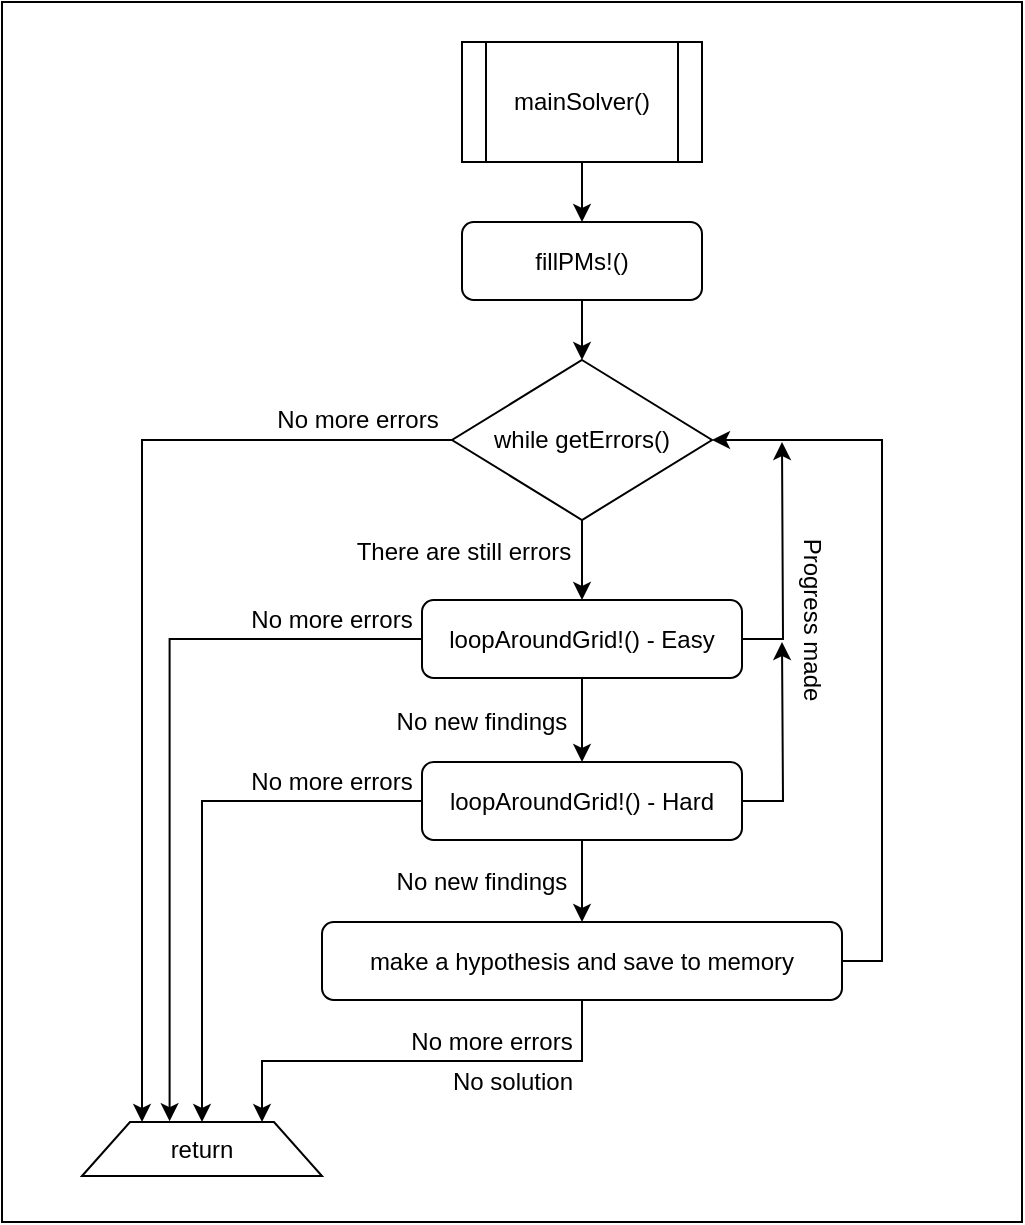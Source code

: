 <mxfile version="13.3.0" type="device"><diagram id="SK4QZ8mjBqjpj98DFIJg" name="Page-1"><mxGraphModel dx="1278" dy="537" grid="1" gridSize="10" guides="1" tooltips="1" connect="1" arrows="1" fold="1" page="1" pageScale="1" pageWidth="850" pageHeight="1100" math="0" shadow="0"><root><mxCell id="0"/><mxCell id="1" parent="0"/><mxCell id="n0s1NPbTP-S-jApf-EH0-50" value="" style="rounded=0;whiteSpace=wrap;html=1;" parent="1" vertex="1"><mxGeometry x="90" y="40" width="510" height="610" as="geometry"/></mxCell><mxCell id="n0s1NPbTP-S-jApf-EH0-29" style="edgeStyle=orthogonalEdgeStyle;rounded=0;orthogonalLoop=1;jettySize=auto;html=1;exitX=0.5;exitY=1;exitDx=0;exitDy=0;entryX=0.5;entryY=0;entryDx=0;entryDy=0;" parent="1" source="n0s1NPbTP-S-jApf-EH0-7" target="n0s1NPbTP-S-jApf-EH0-25" edge="1"><mxGeometry relative="1" as="geometry"/></mxCell><mxCell id="n0s1NPbTP-S-jApf-EH0-7" value="fillPMs!()" style="rounded=1;whiteSpace=wrap;html=1;" parent="1" vertex="1"><mxGeometry x="320" y="150" width="120" height="39" as="geometry"/></mxCell><mxCell id="n0s1NPbTP-S-jApf-EH0-17" style="edgeStyle=orthogonalEdgeStyle;rounded=0;orthogonalLoop=1;jettySize=auto;html=1;exitX=0.5;exitY=1;exitDx=0;exitDy=0;entryX=0.5;entryY=0;entryDx=0;entryDy=0;" parent="1" source="n0s1NPbTP-S-jApf-EH0-9" target="n0s1NPbTP-S-jApf-EH0-7" edge="1"><mxGeometry relative="1" as="geometry"/></mxCell><mxCell id="n0s1NPbTP-S-jApf-EH0-9" value="mainSolver()" style="shape=process;whiteSpace=wrap;html=1;backgroundOutline=1;" parent="1" vertex="1"><mxGeometry x="320" y="60" width="120" height="60" as="geometry"/></mxCell><mxCell id="n0s1NPbTP-S-jApf-EH0-31" style="edgeStyle=orthogonalEdgeStyle;rounded=0;orthogonalLoop=1;jettySize=auto;html=1;exitX=0.5;exitY=1;exitDx=0;exitDy=0;entryX=0.5;entryY=0;entryDx=0;entryDy=0;" parent="1" source="n0s1NPbTP-S-jApf-EH0-21" target="n0s1NPbTP-S-jApf-EH0-30" edge="1"><mxGeometry relative="1" as="geometry"/></mxCell><mxCell id="n0s1NPbTP-S-jApf-EH0-42" style="edgeStyle=orthogonalEdgeStyle;rounded=0;orthogonalLoop=1;jettySize=auto;html=1;exitX=0;exitY=0.5;exitDx=0;exitDy=0;entryX=0.365;entryY=-0.015;entryDx=0;entryDy=0;entryPerimeter=0;" parent="1" source="n0s1NPbTP-S-jApf-EH0-21" target="n0s1NPbTP-S-jApf-EH0-28" edge="1"><mxGeometry relative="1" as="geometry"/></mxCell><mxCell id="aBRG9M3pTh-KEWAtRaNZ-7" style="edgeStyle=orthogonalEdgeStyle;rounded=0;orthogonalLoop=1;jettySize=auto;html=1;exitX=1;exitY=0.5;exitDx=0;exitDy=0;" edge="1" parent="1" source="n0s1NPbTP-S-jApf-EH0-21"><mxGeometry relative="1" as="geometry"><mxPoint x="480" y="260" as="targetPoint"/></mxGeometry></mxCell><mxCell id="n0s1NPbTP-S-jApf-EH0-21" value="loopAroundGrid!() - Easy" style="rounded=1;whiteSpace=wrap;html=1;" parent="1" vertex="1"><mxGeometry x="300" y="339" width="160" height="39" as="geometry"/></mxCell><mxCell id="n0s1NPbTP-S-jApf-EH0-23" style="edgeStyle=orthogonalEdgeStyle;rounded=0;orthogonalLoop=1;jettySize=auto;html=1;exitX=0.5;exitY=1;exitDx=0;exitDy=0;entryX=0.5;entryY=0;entryDx=0;entryDy=0;" parent="1" source="n0s1NPbTP-S-jApf-EH0-25" target="n0s1NPbTP-S-jApf-EH0-21" edge="1"><mxGeometry relative="1" as="geometry"/></mxCell><mxCell id="n0s1NPbTP-S-jApf-EH0-24" style="edgeStyle=orthogonalEdgeStyle;rounded=0;orthogonalLoop=1;jettySize=auto;html=1;exitX=0;exitY=0.5;exitDx=0;exitDy=0;entryX=0.25;entryY=0;entryDx=0;entryDy=0;" parent="1" source="n0s1NPbTP-S-jApf-EH0-25" target="n0s1NPbTP-S-jApf-EH0-28" edge="1"><mxGeometry relative="1" as="geometry"/></mxCell><mxCell id="n0s1NPbTP-S-jApf-EH0-25" value="while getErrors()" style="rhombus;whiteSpace=wrap;html=1;" parent="1" vertex="1"><mxGeometry x="315" y="219" width="130" height="80" as="geometry"/></mxCell><mxCell id="n0s1NPbTP-S-jApf-EH0-26" value="There are still errors" style="text;html=1;strokeColor=none;fillColor=none;align=center;verticalAlign=middle;whiteSpace=wrap;rounded=0;" parent="1" vertex="1"><mxGeometry x="266" y="305" width="110" height="20" as="geometry"/></mxCell><mxCell id="n0s1NPbTP-S-jApf-EH0-27" value="No more errors" style="text;html=1;strokeColor=none;fillColor=none;align=center;verticalAlign=middle;whiteSpace=wrap;rounded=0;" parent="1" vertex="1"><mxGeometry x="223" y="239" width="90" height="20" as="geometry"/></mxCell><mxCell id="n0s1NPbTP-S-jApf-EH0-28" value="return" style="shape=trapezoid;perimeter=trapezoidPerimeter;whiteSpace=wrap;html=1;" parent="1" vertex="1"><mxGeometry x="130" y="600" width="120" height="27" as="geometry"/></mxCell><mxCell id="n0s1NPbTP-S-jApf-EH0-33" style="edgeStyle=orthogonalEdgeStyle;rounded=0;orthogonalLoop=1;jettySize=auto;html=1;exitX=0;exitY=0.5;exitDx=0;exitDy=0;" parent="1" source="n0s1NPbTP-S-jApf-EH0-30" target="n0s1NPbTP-S-jApf-EH0-28" edge="1"><mxGeometry relative="1" as="geometry"/></mxCell><mxCell id="n0s1NPbTP-S-jApf-EH0-45" style="edgeStyle=orthogonalEdgeStyle;rounded=0;orthogonalLoop=1;jettySize=auto;html=1;exitX=0.5;exitY=1;exitDx=0;exitDy=0;entryX=0.5;entryY=0;entryDx=0;entryDy=0;" parent="1" source="n0s1NPbTP-S-jApf-EH0-30" target="n0s1NPbTP-S-jApf-EH0-43" edge="1"><mxGeometry relative="1" as="geometry"/></mxCell><mxCell id="aBRG9M3pTh-KEWAtRaNZ-6" style="edgeStyle=orthogonalEdgeStyle;rounded=0;orthogonalLoop=1;jettySize=auto;html=1;exitX=1;exitY=0.5;exitDx=0;exitDy=0;" edge="1" parent="1" source="n0s1NPbTP-S-jApf-EH0-30"><mxGeometry relative="1" as="geometry"><mxPoint x="480" y="360" as="targetPoint"/></mxGeometry></mxCell><mxCell id="n0s1NPbTP-S-jApf-EH0-30" value="loopAroundGrid!() - Hard" style="rounded=1;whiteSpace=wrap;html=1;" parent="1" vertex="1"><mxGeometry x="300" y="420" width="160" height="39" as="geometry"/></mxCell><mxCell id="n0s1NPbTP-S-jApf-EH0-32" value="No new findings" style="text;html=1;strokeColor=none;fillColor=none;align=center;verticalAlign=middle;whiteSpace=wrap;rounded=0;" parent="1" vertex="1"><mxGeometry x="280" y="390" width="100" height="20" as="geometry"/></mxCell><mxCell id="n0s1NPbTP-S-jApf-EH0-36" value="No more errors" style="text;html=1;strokeColor=none;fillColor=none;align=center;verticalAlign=middle;whiteSpace=wrap;rounded=0;" parent="1" vertex="1"><mxGeometry x="210" y="420" width="90" height="20" as="geometry"/></mxCell><mxCell id="n0s1NPbTP-S-jApf-EH0-38" value="No more errors" style="text;html=1;strokeColor=none;fillColor=none;align=center;verticalAlign=middle;whiteSpace=wrap;rounded=0;" parent="1" vertex="1"><mxGeometry x="210" y="339" width="90" height="20" as="geometry"/></mxCell><mxCell id="n0s1NPbTP-S-jApf-EH0-47" style="edgeStyle=orthogonalEdgeStyle;rounded=0;orthogonalLoop=1;jettySize=auto;html=1;exitX=1;exitY=0.5;exitDx=0;exitDy=0;entryX=1;entryY=0.5;entryDx=0;entryDy=0;" parent="1" source="n0s1NPbTP-S-jApf-EH0-43" target="n0s1NPbTP-S-jApf-EH0-25" edge="1"><mxGeometry relative="1" as="geometry"/></mxCell><mxCell id="n0s1NPbTP-S-jApf-EH0-48" style="edgeStyle=orthogonalEdgeStyle;rounded=0;orthogonalLoop=1;jettySize=auto;html=1;exitX=0.5;exitY=1;exitDx=0;exitDy=0;entryX=0.75;entryY=0;entryDx=0;entryDy=0;" parent="1" source="n0s1NPbTP-S-jApf-EH0-43" target="n0s1NPbTP-S-jApf-EH0-28" edge="1"><mxGeometry relative="1" as="geometry"/></mxCell><mxCell id="n0s1NPbTP-S-jApf-EH0-43" value="make a hypothesis and save to memory" style="rounded=1;whiteSpace=wrap;html=1;" parent="1" vertex="1"><mxGeometry x="250" y="500" width="260" height="39" as="geometry"/></mxCell><mxCell id="n0s1NPbTP-S-jApf-EH0-46" value="No new findings" style="text;html=1;strokeColor=none;fillColor=none;align=center;verticalAlign=middle;whiteSpace=wrap;rounded=0;" parent="1" vertex="1"><mxGeometry x="280" y="470" width="100" height="20" as="geometry"/></mxCell><mxCell id="n0s1NPbTP-S-jApf-EH0-49" value="No more errors" style="text;html=1;strokeColor=none;fillColor=none;align=center;verticalAlign=middle;whiteSpace=wrap;rounded=0;" parent="1" vertex="1"><mxGeometry x="290" y="550" width="90" height="20" as="geometry"/></mxCell><mxCell id="n0s1NPbTP-S-jApf-EH0-51" value="No solution" style="text;html=1;strokeColor=none;fillColor=none;align=center;verticalAlign=middle;whiteSpace=wrap;rounded=0;" parent="1" vertex="1"><mxGeometry x="312.5" y="570" width="65" height="20" as="geometry"/></mxCell><mxCell id="aBRG9M3pTh-KEWAtRaNZ-8" value="Progress made" style="text;html=1;strokeColor=none;fillColor=none;align=center;verticalAlign=middle;whiteSpace=wrap;rounded=0;rotation=90;" vertex="1" parent="1"><mxGeometry x="445" y="339" width="100" height="20" as="geometry"/></mxCell></root></mxGraphModel></diagram></mxfile>